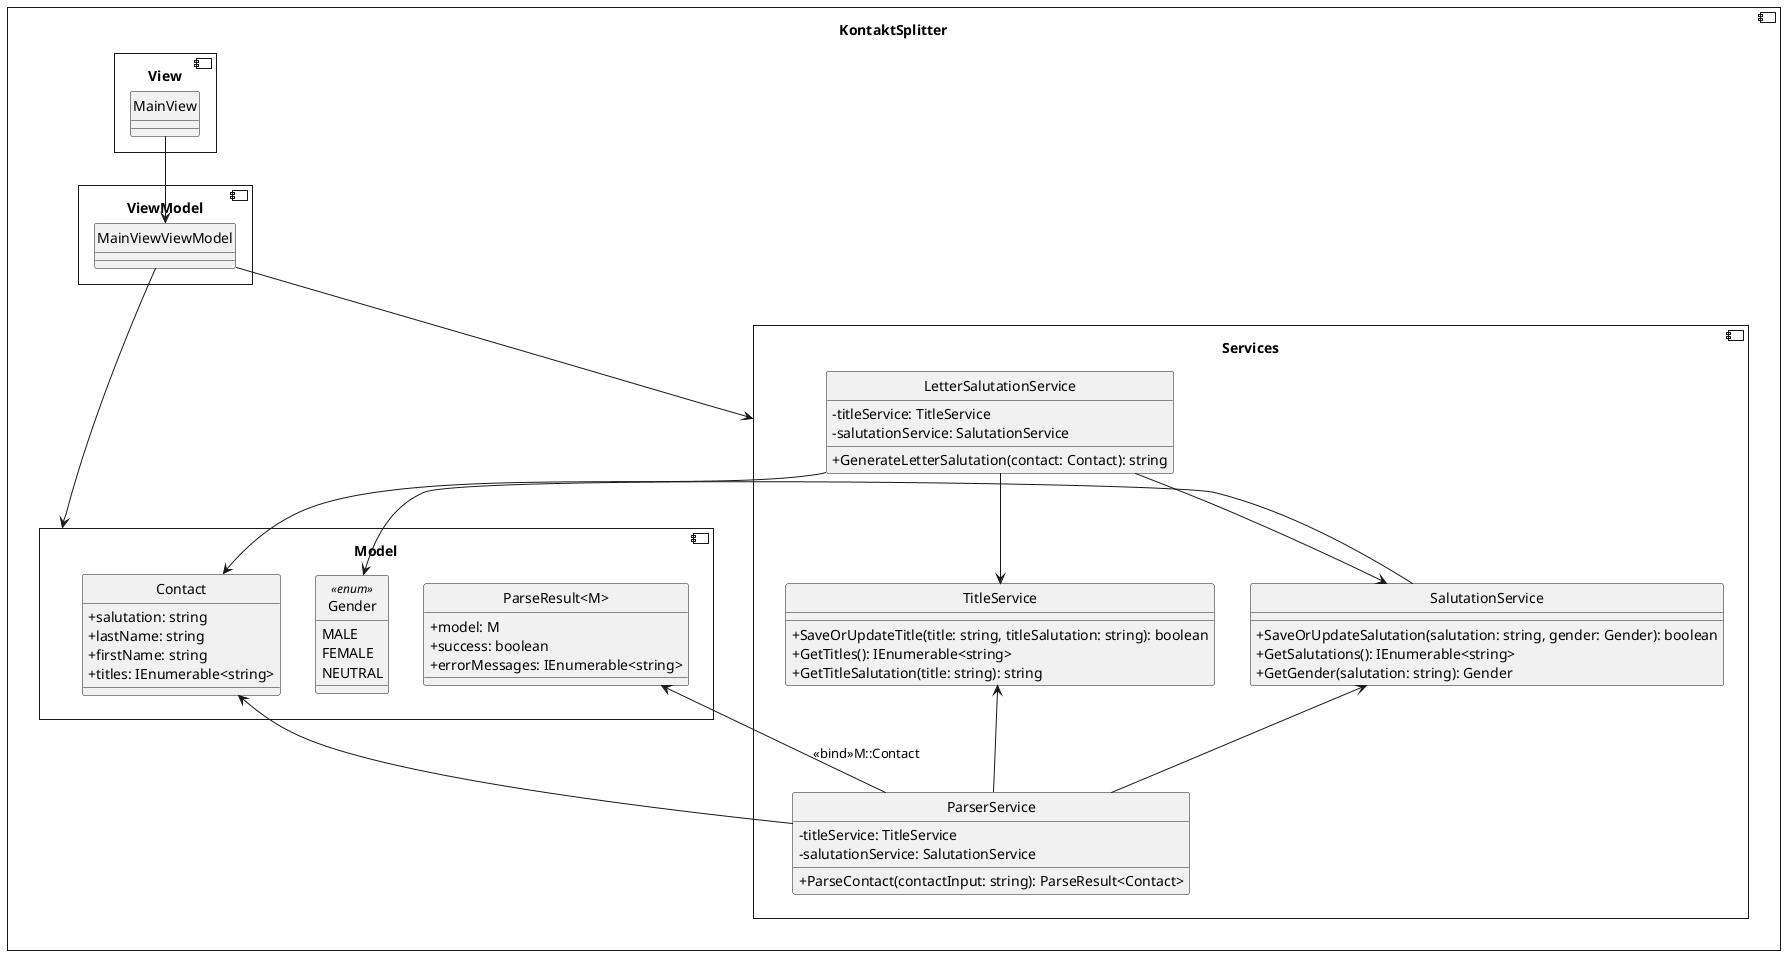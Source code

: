 @startuml Architektur_Grob
skinparam Style strictuml
skinparam genericDisplay old
skinparam classAttributeIconSize 0
skinparam monochrome true

component KontaktSplitter{

    component View{
        class MainView
    }

    component ViewModel{
        class MainViewViewModel{
            'ToDo Bindings
        }
    }

    component Model{
        class Contact{
            +salutation: string
            +lastName: string
            +firstName: string
            +titles: IEnumerable<string>
        }

        class ParseResult<M>{
            +model: M
            +success: boolean
            +errorMessages: IEnumerable<string>
        }

        enum Gender<<enum>>{
            MALE
            FEMALE
            NEUTRAL
        }
    }

    component Services{
        class TitleService{
            +SaveOrUpdateTitle(title: string, titleSalutation: string): boolean
            +GetTitles(): IEnumerable<string>
            +GetTitleSalutation(title: string): string
        }

        class SalutationService{
            +SaveOrUpdateSalutation(salutation: string, gender: Gender): boolean
            +GetSalutations(): IEnumerable<string>
            +GetGender(salutation: string): Gender
        }

        class ParserService{
            -titleService: TitleService
            -salutationService: SalutationService
            +ParseContact(contactInput: string): ParseResult<Contact>
        }
        
        class LetterSalutationService{
            -titleService: TitleService
            -salutationService: SalutationService
            +GenerateLetterSalutation(contact: Contact): string
        }
    }
}



MainView --> MainViewViewModel

'MainViewViewModel --> ParserService
'MainViewViewModel --> LetterSalutationService
'MainViewViewModel --> Contact
'MainViewViewModel --> TitleService
'MainViewViewModel --> SalutationService
MainViewViewModel --> Model
MainViewViewModel --> Services

LetterSalutationService --> TitleService
LetterSalutationService --> SalutationService
LetterSalutationService --> Contact

TitleService <-- ParserService
SalutationService <-- ParserService
Contact <-- ParserService
ParseResult <-- ParserService:<<bind>>M::Contact

SalutationService --> Gender

@enduml